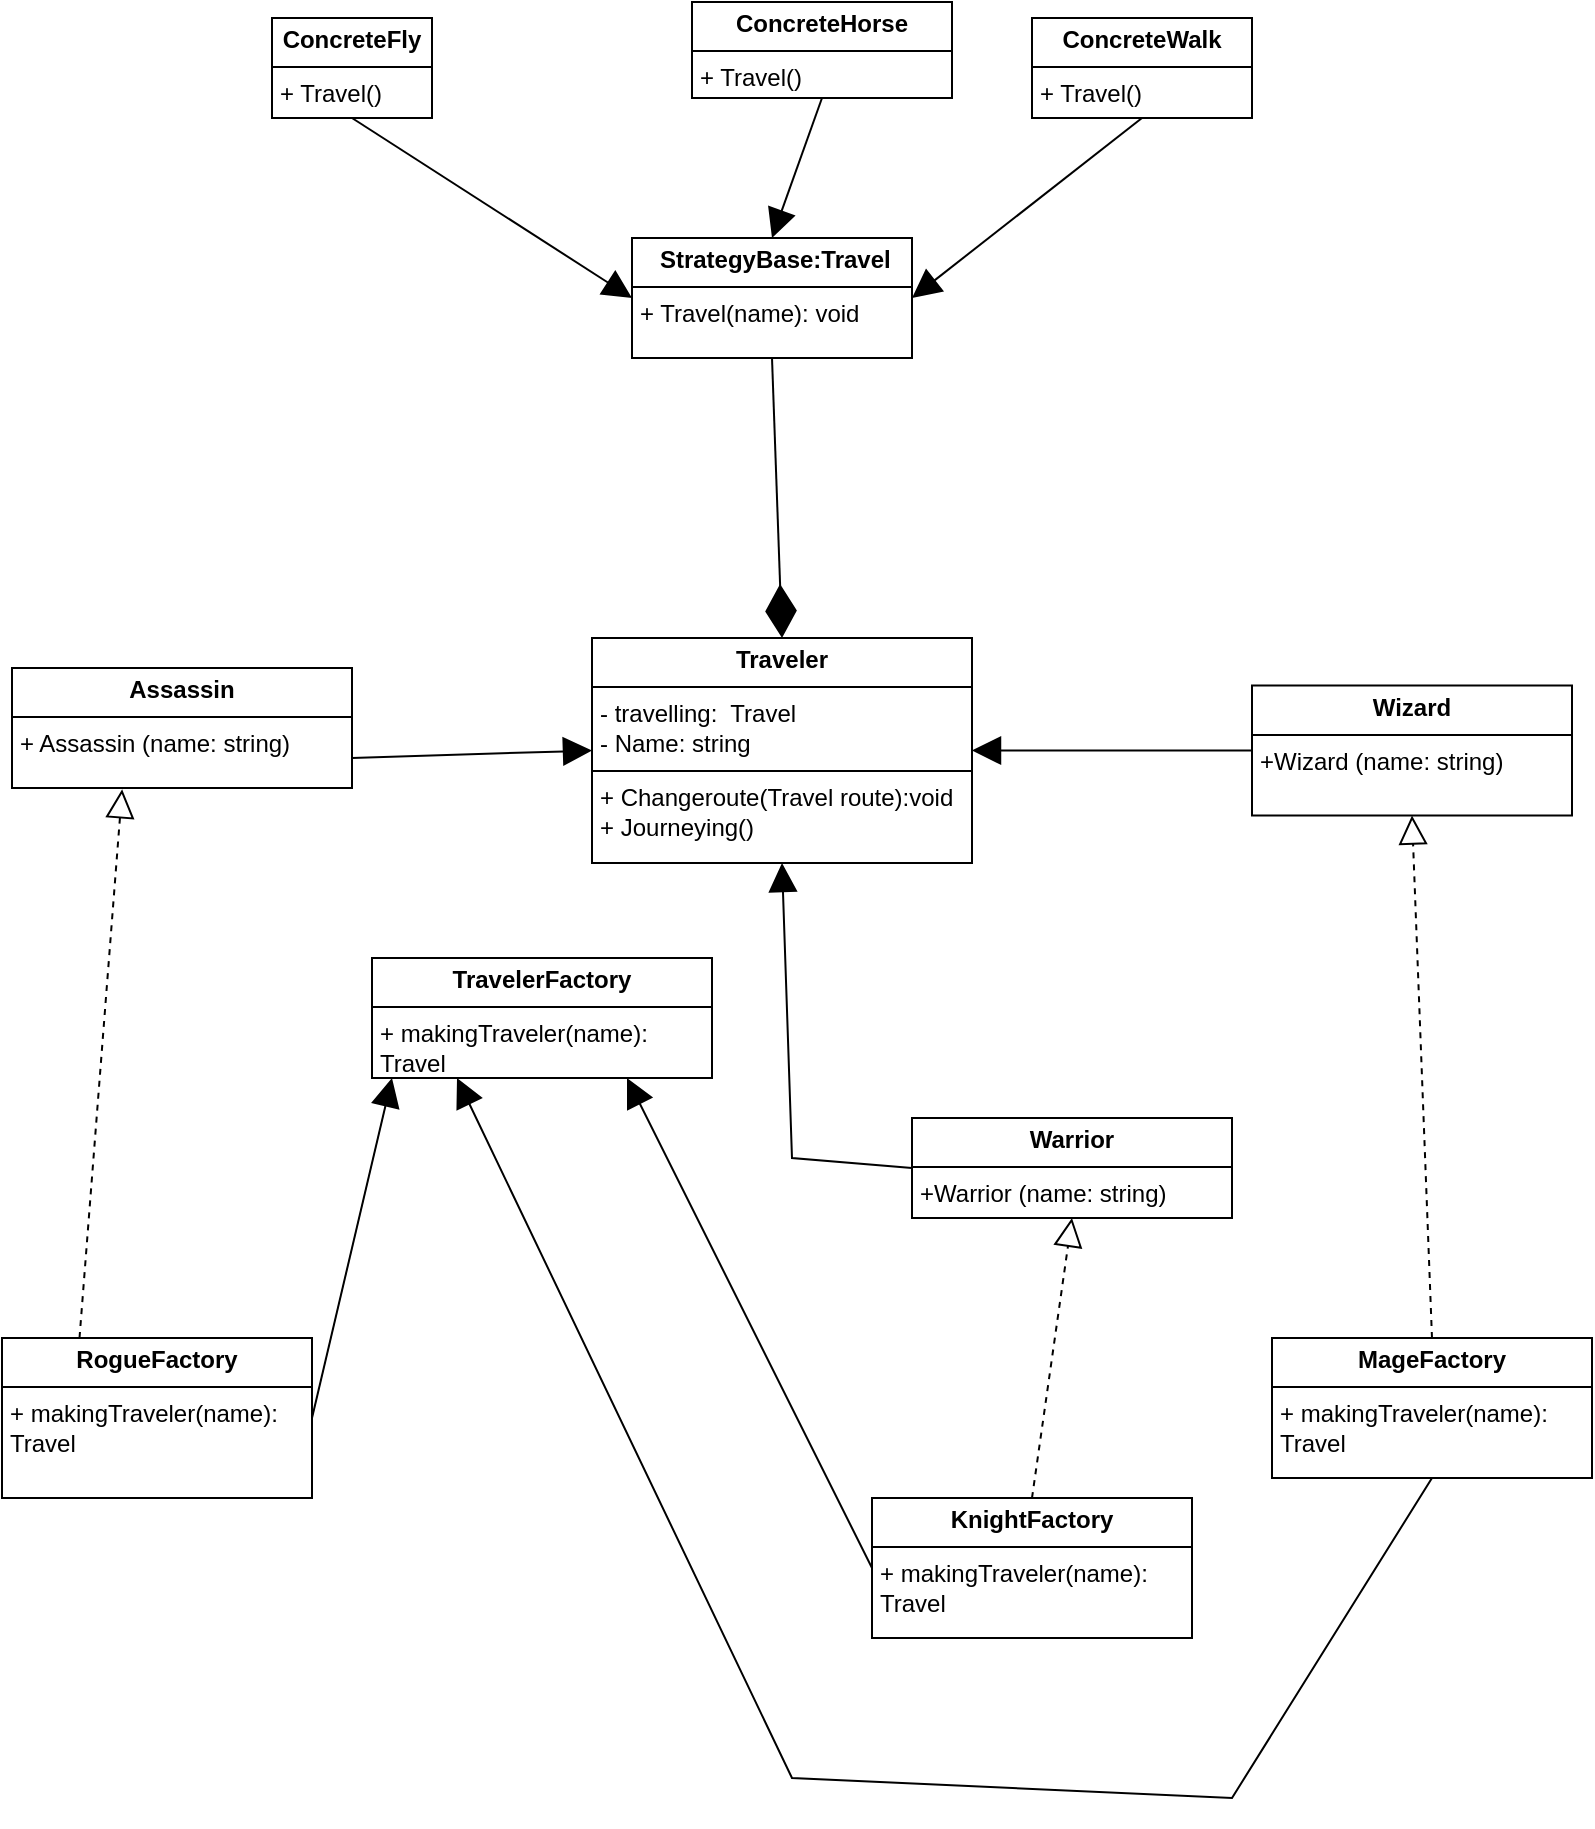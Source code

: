<mxfile version="26.2.10">
  <diagram name="Page-1" id="Ssw1Lx63vu6cE-aOOe-0">
    <mxGraphModel dx="1036" dy="618" grid="1" gridSize="10" guides="1" tooltips="1" connect="1" arrows="1" fold="1" page="1" pageScale="1" pageWidth="850" pageHeight="1100" math="0" shadow="0">
      <root>
        <mxCell id="0" />
        <mxCell id="1" parent="0" />
        <mxCell id="Ylrt7kvaaGCTsE_rwqo9-1" value="&lt;p style=&quot;margin:0px;margin-top:4px;text-align:center;&quot;&gt;&lt;b&gt;Traveler&lt;/b&gt;&lt;/p&gt;&lt;hr size=&quot;1&quot; style=&quot;border-style:solid;&quot;&gt;&lt;p style=&quot;margin:0px;margin-left:4px;&quot;&gt;- travelling:&amp;nbsp; Travel&lt;/p&gt;&lt;p style=&quot;margin:0px;margin-left:4px;&quot;&gt;- Name: string&lt;/p&gt;&lt;hr size=&quot;1&quot; style=&quot;border-style:solid;&quot;&gt;&lt;p style=&quot;margin:0px;margin-left:4px;&quot;&gt;+ Changeroute(Travel route):void&lt;/p&gt;&lt;p style=&quot;margin:0px;margin-left:4px;&quot;&gt;+&amp;nbsp;Journeying()&lt;/p&gt;" style="verticalAlign=top;align=left;overflow=fill;html=1;whiteSpace=wrap;" parent="1" vertex="1">
          <mxGeometry x="310" y="350" width="190" height="112.5" as="geometry" />
        </mxCell>
        <mxCell id="Ylrt7kvaaGCTsE_rwqo9-2" value="&lt;p style=&quot;margin:0px;margin-top:4px;text-align:center;&quot;&gt;&lt;b&gt;&amp;nbsp;StrategyBase:Travel&lt;/b&gt;&lt;/p&gt;&lt;hr size=&quot;1&quot; style=&quot;border-style:solid;&quot;&gt;&lt;p style=&quot;margin:0px;margin-left:4px;&quot;&gt;+ Travel(name): void&lt;/p&gt;" style="verticalAlign=top;align=left;overflow=fill;html=1;whiteSpace=wrap;" parent="1" vertex="1">
          <mxGeometry x="330" y="150" width="140" height="60" as="geometry" />
        </mxCell>
        <mxCell id="Ylrt7kvaaGCTsE_rwqo9-3" value="&lt;p style=&quot;margin:0px;margin-top:4px;text-align:center;&quot;&gt;&lt;b&gt;ConcreteFly&lt;/b&gt;&lt;/p&gt;&lt;hr size=&quot;1&quot; style=&quot;border-style:solid;&quot;&gt;&lt;p style=&quot;margin:0px;margin-left:4px;&quot;&gt;+ Travel()&lt;/p&gt;" style="verticalAlign=top;align=left;overflow=fill;html=1;whiteSpace=wrap;" parent="1" vertex="1">
          <mxGeometry x="150" y="40" width="80" height="50" as="geometry" />
        </mxCell>
        <mxCell id="Ylrt7kvaaGCTsE_rwqo9-4" value="&lt;p style=&quot;margin:0px;margin-top:4px;text-align:center;&quot;&gt;&lt;b&gt;ConcreteHorse&lt;/b&gt;&lt;/p&gt;&lt;hr size=&quot;1&quot; style=&quot;border-style:solid;&quot;&gt;&lt;p style=&quot;margin:0px;margin-left:4px;&quot;&gt;+ Travel()&lt;/p&gt;" style="verticalAlign=top;align=left;overflow=fill;html=1;whiteSpace=wrap;" parent="1" vertex="1">
          <mxGeometry x="360" y="32" width="130" height="48" as="geometry" />
        </mxCell>
        <mxCell id="Ylrt7kvaaGCTsE_rwqo9-5" value="&lt;p style=&quot;margin:0px;margin-top:4px;text-align:center;&quot;&gt;&lt;b&gt;ConcreteWalk&lt;/b&gt;&lt;/p&gt;&lt;hr size=&quot;1&quot; style=&quot;border-style:solid;&quot;&gt;&lt;p style=&quot;margin:0px;margin-left:4px;&quot;&gt;+ Travel()&lt;/p&gt;" style="verticalAlign=top;align=left;overflow=fill;html=1;whiteSpace=wrap;" parent="1" vertex="1">
          <mxGeometry x="530" y="40" width="110" height="50" as="geometry" />
        </mxCell>
        <mxCell id="Ylrt7kvaaGCTsE_rwqo9-6" value="&lt;p style=&quot;margin:0px;margin-top:4px;text-align:center;&quot;&gt;&lt;b&gt;TravelerFactory&lt;/b&gt;&lt;/p&gt;&lt;hr size=&quot;1&quot; style=&quot;border-style:solid;&quot;&gt;&lt;p style=&quot;margin:0px;margin-left:4px;&quot;&gt;+ makingTraveler(name): Travel&lt;/p&gt;" style="verticalAlign=top;align=left;overflow=fill;html=1;whiteSpace=wrap;" parent="1" vertex="1">
          <mxGeometry x="200" y="510" width="170" height="60" as="geometry" />
        </mxCell>
        <mxCell id="Ylrt7kvaaGCTsE_rwqo9-7" value="&lt;p style=&quot;margin:0px;margin-top:4px;text-align:center;&quot;&gt;&lt;b&gt;KnightFactory&lt;/b&gt;&lt;/p&gt;&lt;hr size=&quot;1&quot; style=&quot;border-style:solid;&quot;&gt;&lt;p style=&quot;margin:0px;margin-left:4px;&quot;&gt;+ makingTraveler(name): Travel&lt;/p&gt;" style="verticalAlign=top;align=left;overflow=fill;html=1;whiteSpace=wrap;" parent="1" vertex="1">
          <mxGeometry x="450" y="780" width="160" height="70" as="geometry" />
        </mxCell>
        <mxCell id="Ylrt7kvaaGCTsE_rwqo9-8" value="&lt;p style=&quot;margin:0px;margin-top:4px;text-align:center;&quot;&gt;&lt;b&gt;MageFactory&lt;/b&gt;&lt;/p&gt;&lt;hr size=&quot;1&quot; style=&quot;border-style:solid;&quot;&gt;&lt;p style=&quot;margin:0px;margin-left:4px;&quot;&gt;+ makingTraveler(name): Travel&lt;/p&gt;" style="verticalAlign=top;align=left;overflow=fill;html=1;whiteSpace=wrap;" parent="1" vertex="1">
          <mxGeometry x="650" y="700" width="160" height="70" as="geometry" />
        </mxCell>
        <mxCell id="Ylrt7kvaaGCTsE_rwqo9-9" value="&lt;p style=&quot;margin:0px;margin-top:4px;text-align:center;&quot;&gt;&lt;b&gt;RogueFactory&lt;/b&gt;&lt;/p&gt;&lt;hr size=&quot;1&quot; style=&quot;border-style:solid;&quot;&gt;&lt;p style=&quot;margin:0px;margin-left:4px;&quot;&gt;+ makingTraveler(name): Travel&lt;/p&gt;" style="verticalAlign=top;align=left;overflow=fill;html=1;whiteSpace=wrap;" parent="1" vertex="1">
          <mxGeometry x="15" y="700" width="155" height="80" as="geometry" />
        </mxCell>
        <mxCell id="Ylrt7kvaaGCTsE_rwqo9-10" value="" style="endArrow=diamondThin;endFill=1;endSize=24;html=1;rounded=0;exitX=0.5;exitY=1;exitDx=0;exitDy=0;entryX=0.5;entryY=0;entryDx=0;entryDy=0;" parent="1" source="Ylrt7kvaaGCTsE_rwqo9-2" target="Ylrt7kvaaGCTsE_rwqo9-1" edge="1">
          <mxGeometry width="160" relative="1" as="geometry">
            <mxPoint x="470" y="410" as="sourcePoint" />
            <mxPoint x="630" y="410" as="targetPoint" />
          </mxGeometry>
        </mxCell>
        <mxCell id="Ylrt7kvaaGCTsE_rwqo9-12" value="" style="endArrow=block;endFill=1;endSize=12;html=1;rounded=0;exitX=0.5;exitY=1;exitDx=0;exitDy=0;entryX=0;entryY=0.5;entryDx=0;entryDy=0;" parent="1" source="Ylrt7kvaaGCTsE_rwqo9-3" target="Ylrt7kvaaGCTsE_rwqo9-2" edge="1">
          <mxGeometry width="160" relative="1" as="geometry">
            <mxPoint x="90" y="220" as="sourcePoint" />
            <mxPoint x="250" y="220" as="targetPoint" />
          </mxGeometry>
        </mxCell>
        <mxCell id="Ylrt7kvaaGCTsE_rwqo9-13" value="" style="endArrow=block;endFill=1;endSize=12;html=1;rounded=0;exitX=0.5;exitY=1;exitDx=0;exitDy=0;entryX=0.5;entryY=0;entryDx=0;entryDy=0;" parent="1" source="Ylrt7kvaaGCTsE_rwqo9-4" target="Ylrt7kvaaGCTsE_rwqo9-2" edge="1">
          <mxGeometry width="160" relative="1" as="geometry">
            <mxPoint x="420" y="200" as="sourcePoint" />
            <mxPoint x="640" y="350" as="targetPoint" />
          </mxGeometry>
        </mxCell>
        <mxCell id="Ylrt7kvaaGCTsE_rwqo9-14" value="" style="endArrow=block;endFill=1;endSize=12;html=1;rounded=0;exitX=0.5;exitY=1;exitDx=0;exitDy=0;entryX=1;entryY=0.5;entryDx=0;entryDy=0;startSize=12;strokeWidth=1;" parent="1" source="Ylrt7kvaaGCTsE_rwqo9-5" target="Ylrt7kvaaGCTsE_rwqo9-2" edge="1">
          <mxGeometry width="160" relative="1" as="geometry">
            <mxPoint x="590" y="235" as="sourcePoint" />
            <mxPoint x="810" y="385" as="targetPoint" />
          </mxGeometry>
        </mxCell>
        <mxCell id="Ylrt7kvaaGCTsE_rwqo9-15" value="" style="endArrow=block;endFill=1;endSize=12;html=1;rounded=0;exitX=1;exitY=0.5;exitDx=0;exitDy=0;entryX=0;entryY=0.5;entryDx=0;entryDy=0;" parent="1" source="Ylrt7kvaaGCTsE_rwqo9-9" edge="1">
          <mxGeometry width="160" relative="1" as="geometry">
            <mxPoint x="180" y="750" as="sourcePoint" />
            <mxPoint x="210" y="570" as="targetPoint" />
          </mxGeometry>
        </mxCell>
        <mxCell id="Ylrt7kvaaGCTsE_rwqo9-18" value="" style="endArrow=block;dashed=1;endFill=0;endSize=12;html=1;rounded=0;exitX=0.25;exitY=0;exitDx=0;exitDy=0;entryX=0.324;entryY=1.011;entryDx=0;entryDy=0;entryPerimeter=0;" parent="1" source="Ylrt7kvaaGCTsE_rwqo9-9" target="Ylrt7kvaaGCTsE_rwqo9-19" edge="1">
          <mxGeometry width="160" relative="1" as="geometry">
            <mxPoint x="80" y="630" as="sourcePoint" />
            <mxPoint x="240" y="630" as="targetPoint" />
          </mxGeometry>
        </mxCell>
        <mxCell id="Ylrt7kvaaGCTsE_rwqo9-19" value="&lt;p style=&quot;margin:0px;margin-top:4px;text-align:center;&quot;&gt;&lt;b&gt;Assassin&lt;/b&gt;&lt;/p&gt;&lt;hr size=&quot;1&quot; style=&quot;border-style:solid;&quot;&gt;&lt;p style=&quot;margin:0px;margin-left:4px;&quot;&gt;+ Assassin (name: string)&lt;/p&gt;&lt;p style=&quot;margin:0px;margin-left:4px;&quot;&gt;&lt;br&gt;&lt;/p&gt;&lt;p style=&quot;margin:0px;margin-left:4px;&quot;&gt;&lt;br&gt;&lt;/p&gt;" style="verticalAlign=top;align=left;overflow=fill;html=1;whiteSpace=wrap;" parent="1" vertex="1">
          <mxGeometry x="20" y="365" width="170" height="60" as="geometry" />
        </mxCell>
        <mxCell id="Ylrt7kvaaGCTsE_rwqo9-20" value="&lt;p style=&quot;margin:0px;margin-top:4px;text-align:center;&quot;&gt;&lt;b&gt;Wizard&lt;/b&gt;&lt;/p&gt;&lt;hr size=&quot;1&quot; style=&quot;border-style:solid;&quot;&gt;&lt;p style=&quot;margin:0px;margin-left:4px;&quot;&gt;+Wizard (name: string)&lt;/p&gt;" style="verticalAlign=top;align=left;overflow=fill;html=1;whiteSpace=wrap;" parent="1" vertex="1">
          <mxGeometry x="640" y="373.75" width="160" height="65" as="geometry" />
        </mxCell>
        <mxCell id="Ylrt7kvaaGCTsE_rwqo9-21" value="" style="endArrow=block;dashed=1;endFill=0;endSize=12;html=1;rounded=0;exitX=0.5;exitY=0;exitDx=0;exitDy=0;entryX=0.5;entryY=1;entryDx=0;entryDy=0;" parent="1" source="Ylrt7kvaaGCTsE_rwqo9-8" target="Ylrt7kvaaGCTsE_rwqo9-20" edge="1">
          <mxGeometry width="160" relative="1" as="geometry">
            <mxPoint x="560" y="740" as="sourcePoint" />
            <mxPoint x="570" y="500" as="targetPoint" />
          </mxGeometry>
        </mxCell>
        <mxCell id="Ylrt7kvaaGCTsE_rwqo9-22" value="&lt;p style=&quot;margin:0px;margin-top:4px;text-align:center;&quot;&gt;&lt;b&gt;Warrior&lt;/b&gt;&lt;/p&gt;&lt;hr size=&quot;1&quot; style=&quot;border-style:solid;&quot;&gt;&lt;p style=&quot;margin:0px;margin-left:4px;&quot;&gt;+Warrior (name: string)&lt;/p&gt;" style="verticalAlign=top;align=left;overflow=fill;html=1;whiteSpace=wrap;" parent="1" vertex="1">
          <mxGeometry x="470" y="590" width="160" height="50" as="geometry" />
        </mxCell>
        <mxCell id="Ylrt7kvaaGCTsE_rwqo9-24" value="" style="endArrow=block;endFill=1;endSize=12;html=1;rounded=0;exitX=1;exitY=0.75;exitDx=0;exitDy=0;entryX=0;entryY=0.5;entryDx=0;entryDy=0;" parent="1" source="Ylrt7kvaaGCTsE_rwqo9-19" target="Ylrt7kvaaGCTsE_rwqo9-1" edge="1">
          <mxGeometry width="160" relative="1" as="geometry">
            <mxPoint x="40" y="450" as="sourcePoint" />
            <mxPoint x="375" y="370" as="targetPoint" />
          </mxGeometry>
        </mxCell>
        <mxCell id="Ylrt7kvaaGCTsE_rwqo9-25" value="" style="endArrow=block;endFill=1;endSize=12;html=1;rounded=0;exitX=0;exitY=0.5;exitDx=0;exitDy=0;entryX=0.75;entryY=1;entryDx=0;entryDy=0;" parent="1" source="Ylrt7kvaaGCTsE_rwqo9-7" target="Ylrt7kvaaGCTsE_rwqo9-6" edge="1">
          <mxGeometry width="160" relative="1" as="geometry">
            <mxPoint x="320" y="875" as="sourcePoint" />
            <mxPoint x="360" y="780" as="targetPoint" />
          </mxGeometry>
        </mxCell>
        <mxCell id="Ylrt7kvaaGCTsE_rwqo9-26" value="" style="endArrow=block;endFill=1;endSize=12;html=1;rounded=0;entryX=1;entryY=0.5;entryDx=0;entryDy=0;exitX=0;exitY=0.5;exitDx=0;exitDy=0;" parent="1" source="Ylrt7kvaaGCTsE_rwqo9-20" target="Ylrt7kvaaGCTsE_rwqo9-1" edge="1">
          <mxGeometry width="160" relative="1" as="geometry">
            <mxPoint x="690" y="570" as="sourcePoint" />
            <mxPoint x="580" y="500" as="targetPoint" />
          </mxGeometry>
        </mxCell>
        <mxCell id="Ylrt7kvaaGCTsE_rwqo9-27" value="" style="endArrow=block;dashed=1;endFill=0;endSize=12;html=1;rounded=0;exitX=0.5;exitY=0;exitDx=0;exitDy=0;entryX=0.5;entryY=1;entryDx=0;entryDy=0;" parent="1" source="Ylrt7kvaaGCTsE_rwqo9-7" target="Ylrt7kvaaGCTsE_rwqo9-22" edge="1">
          <mxGeometry width="160" relative="1" as="geometry">
            <mxPoint x="610" y="870" as="sourcePoint" />
            <mxPoint x="610" y="690" as="targetPoint" />
          </mxGeometry>
        </mxCell>
        <mxCell id="Ylrt7kvaaGCTsE_rwqo9-28" value="" style="endArrow=block;endFill=1;endSize=12;html=1;rounded=0;exitX=0.5;exitY=1;exitDx=0;exitDy=0;entryX=0.25;entryY=1;entryDx=0;entryDy=0;" parent="1" source="Ylrt7kvaaGCTsE_rwqo9-8" target="Ylrt7kvaaGCTsE_rwqo9-6" edge="1">
          <mxGeometry width="160" relative="1" as="geometry">
            <mxPoint x="760" y="960" as="sourcePoint" />
            <mxPoint x="350" y="960" as="targetPoint" />
            <Array as="points">
              <mxPoint x="630" y="930" />
              <mxPoint x="410" y="920" />
            </Array>
          </mxGeometry>
        </mxCell>
        <mxCell id="Ylrt7kvaaGCTsE_rwqo9-29" value="" style="endArrow=block;endFill=1;endSize=12;html=1;rounded=0;entryX=0.5;entryY=1;entryDx=0;entryDy=0;exitX=0;exitY=0.5;exitDx=0;exitDy=0;" parent="1" source="Ylrt7kvaaGCTsE_rwqo9-22" target="Ylrt7kvaaGCTsE_rwqo9-1" edge="1">
          <mxGeometry width="160" relative="1" as="geometry">
            <mxPoint x="398.71" y="627.48" as="sourcePoint" />
            <mxPoint x="380.0" y="510" as="targetPoint" />
            <Array as="points">
              <mxPoint x="410" y="610" />
            </Array>
          </mxGeometry>
        </mxCell>
      </root>
    </mxGraphModel>
  </diagram>
</mxfile>
